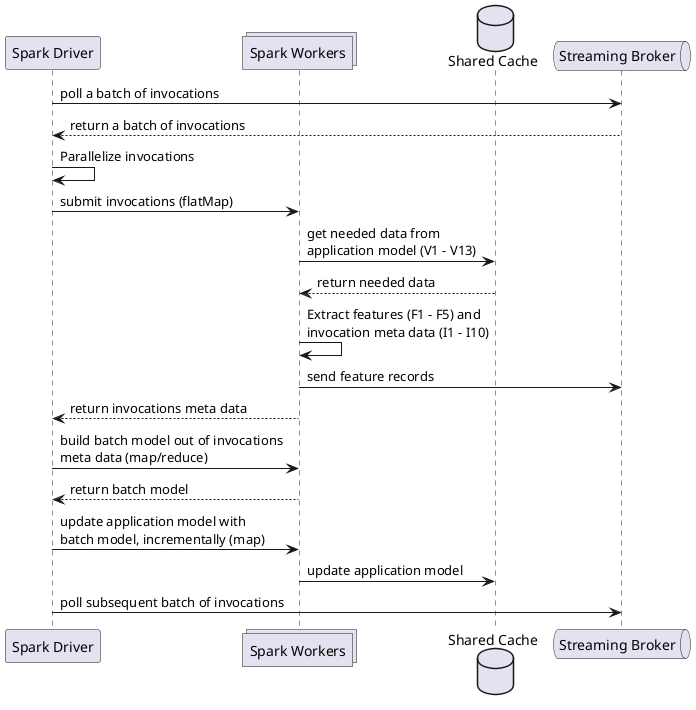 @startuml SequenceDiagram
participant "Spark Driver" as Master
collections "Spark Workers" as Workers
database "Shared Cache" as Cache
queue "Streaming Broker" as Broker
Master -> Broker : poll a batch of invocations
Broker --> Master : return a batch of invocations
Master -> Master : Parallelize invocations
Master -> Workers : submit invocations (flatMap)
Workers -> Cache : get needed data from\napplication model (V1 - V13)
Cache --> Workers : return needed data
Workers -> Workers : Extract features (F1 - F5) and\ninvocation meta data (I1 - I10)
Workers -> Broker : send feature records
Workers --> Master : return invocations meta data
Master -> Workers : build batch model out of invocations\nmeta data (map/reduce)
Workers --> Master : return batch model
Master -> Workers : update application model with\nbatch model, incrementally (map)
Workers -> Cache : update application model
Master -> Broker : poll subsequent batch of invocations
@enduml